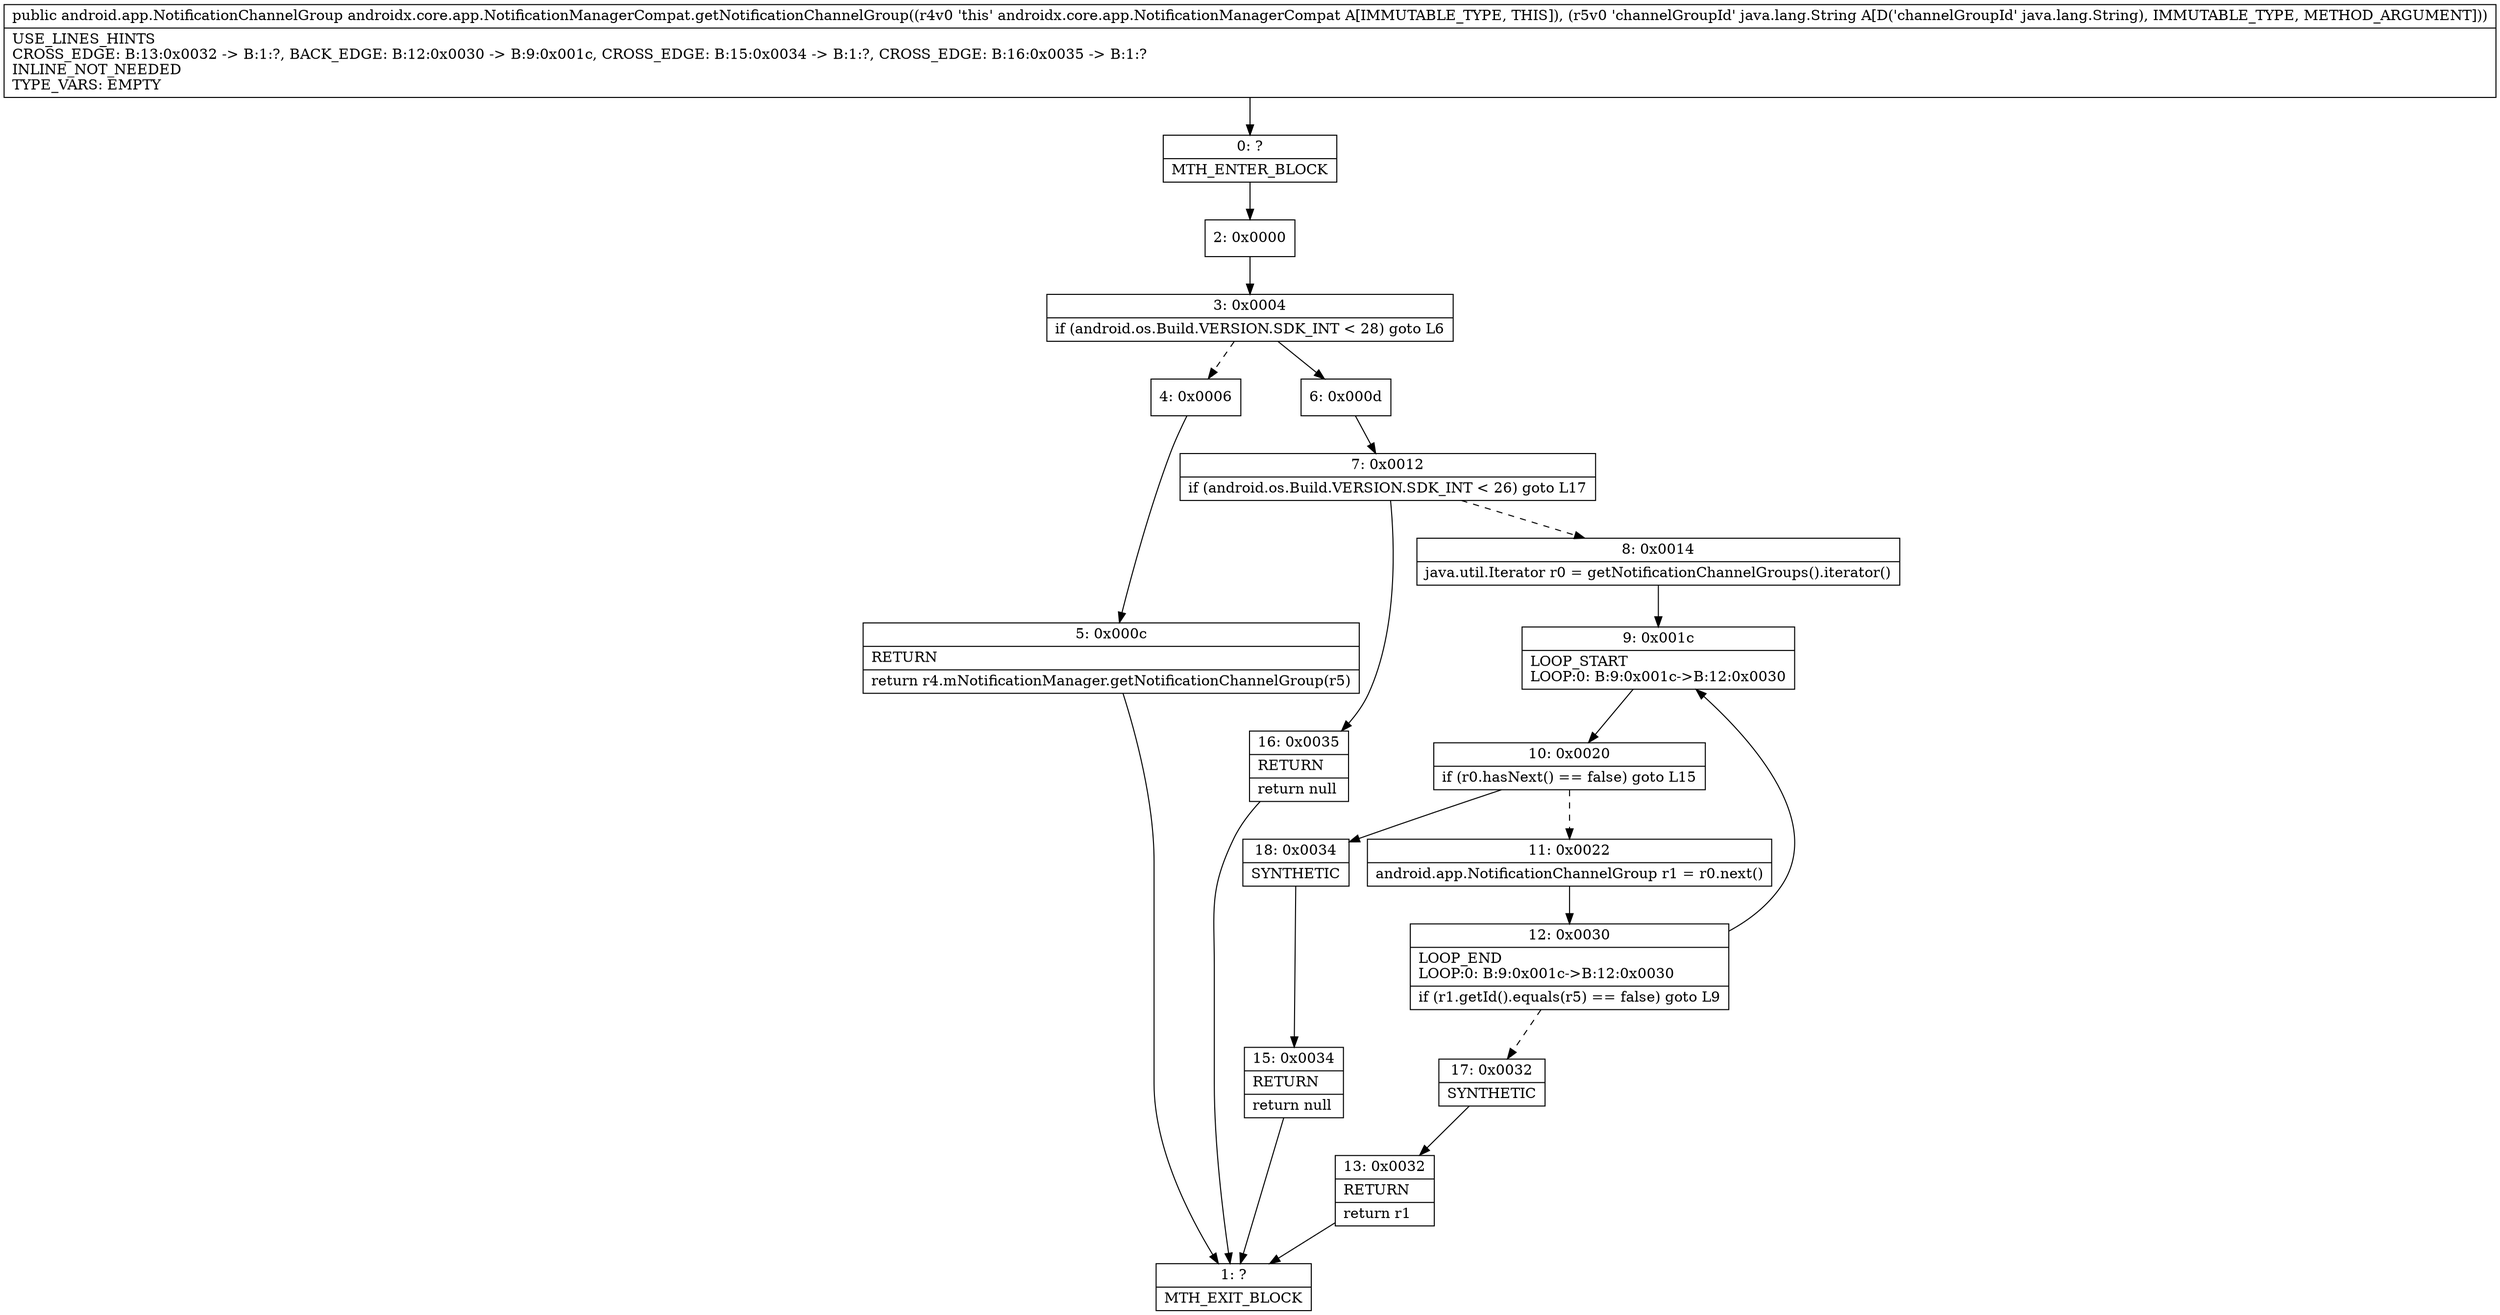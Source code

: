 digraph "CFG forandroidx.core.app.NotificationManagerCompat.getNotificationChannelGroup(Ljava\/lang\/String;)Landroid\/app\/NotificationChannelGroup;" {
Node_0 [shape=record,label="{0\:\ ?|MTH_ENTER_BLOCK\l}"];
Node_2 [shape=record,label="{2\:\ 0x0000}"];
Node_3 [shape=record,label="{3\:\ 0x0004|if (android.os.Build.VERSION.SDK_INT \< 28) goto L6\l}"];
Node_4 [shape=record,label="{4\:\ 0x0006}"];
Node_5 [shape=record,label="{5\:\ 0x000c|RETURN\l|return r4.mNotificationManager.getNotificationChannelGroup(r5)\l}"];
Node_1 [shape=record,label="{1\:\ ?|MTH_EXIT_BLOCK\l}"];
Node_6 [shape=record,label="{6\:\ 0x000d}"];
Node_7 [shape=record,label="{7\:\ 0x0012|if (android.os.Build.VERSION.SDK_INT \< 26) goto L17\l}"];
Node_8 [shape=record,label="{8\:\ 0x0014|java.util.Iterator r0 = getNotificationChannelGroups().iterator()\l}"];
Node_9 [shape=record,label="{9\:\ 0x001c|LOOP_START\lLOOP:0: B:9:0x001c\-\>B:12:0x0030\l}"];
Node_10 [shape=record,label="{10\:\ 0x0020|if (r0.hasNext() == false) goto L15\l}"];
Node_11 [shape=record,label="{11\:\ 0x0022|android.app.NotificationChannelGroup r1 = r0.next()\l}"];
Node_12 [shape=record,label="{12\:\ 0x0030|LOOP_END\lLOOP:0: B:9:0x001c\-\>B:12:0x0030\l|if (r1.getId().equals(r5) == false) goto L9\l}"];
Node_17 [shape=record,label="{17\:\ 0x0032|SYNTHETIC\l}"];
Node_13 [shape=record,label="{13\:\ 0x0032|RETURN\l|return r1\l}"];
Node_18 [shape=record,label="{18\:\ 0x0034|SYNTHETIC\l}"];
Node_15 [shape=record,label="{15\:\ 0x0034|RETURN\l|return null\l}"];
Node_16 [shape=record,label="{16\:\ 0x0035|RETURN\l|return null\l}"];
MethodNode[shape=record,label="{public android.app.NotificationChannelGroup androidx.core.app.NotificationManagerCompat.getNotificationChannelGroup((r4v0 'this' androidx.core.app.NotificationManagerCompat A[IMMUTABLE_TYPE, THIS]), (r5v0 'channelGroupId' java.lang.String A[D('channelGroupId' java.lang.String), IMMUTABLE_TYPE, METHOD_ARGUMENT]))  | USE_LINES_HINTS\lCROSS_EDGE: B:13:0x0032 \-\> B:1:?, BACK_EDGE: B:12:0x0030 \-\> B:9:0x001c, CROSS_EDGE: B:15:0x0034 \-\> B:1:?, CROSS_EDGE: B:16:0x0035 \-\> B:1:?\lINLINE_NOT_NEEDED\lTYPE_VARS: EMPTY\l}"];
MethodNode -> Node_0;Node_0 -> Node_2;
Node_2 -> Node_3;
Node_3 -> Node_4[style=dashed];
Node_3 -> Node_6;
Node_4 -> Node_5;
Node_5 -> Node_1;
Node_6 -> Node_7;
Node_7 -> Node_8[style=dashed];
Node_7 -> Node_16;
Node_8 -> Node_9;
Node_9 -> Node_10;
Node_10 -> Node_11[style=dashed];
Node_10 -> Node_18;
Node_11 -> Node_12;
Node_12 -> Node_9;
Node_12 -> Node_17[style=dashed];
Node_17 -> Node_13;
Node_13 -> Node_1;
Node_18 -> Node_15;
Node_15 -> Node_1;
Node_16 -> Node_1;
}

